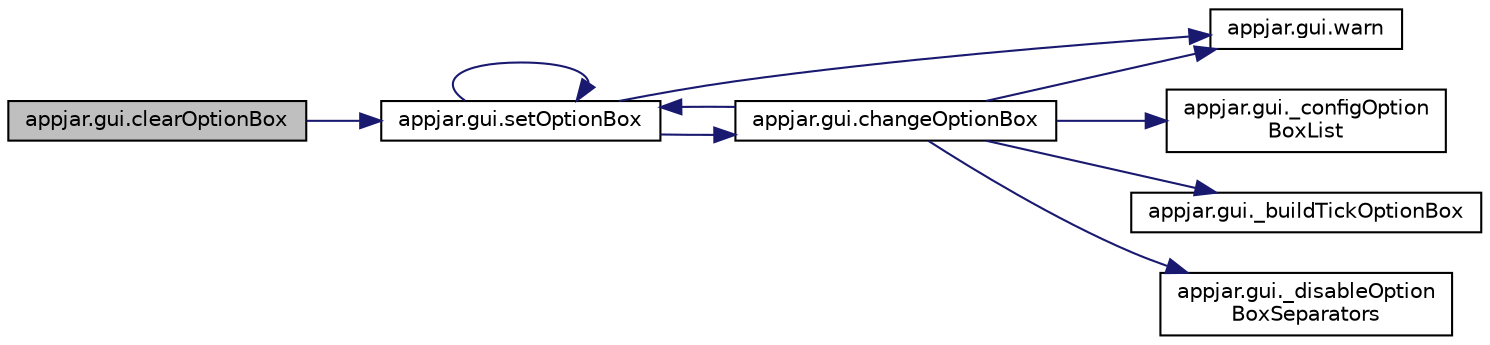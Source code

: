 digraph "appjar.gui.clearOptionBox"
{
  edge [fontname="Helvetica",fontsize="10",labelfontname="Helvetica",labelfontsize="10"];
  node [fontname="Helvetica",fontsize="10",shape=record];
  rankdir="LR";
  Node937 [label="appjar.gui.clearOptionBox",height=0.2,width=0.4,color="black", fillcolor="grey75", style="filled", fontcolor="black"];
  Node937 -> Node938 [color="midnightblue",fontsize="10",style="solid",fontname="Helvetica"];
  Node938 [label="appjar.gui.setOptionBox",height=0.2,width=0.4,color="black", fillcolor="white", style="filled",URL="$classappjar_1_1gui.html#a1265f35528c0da179bf0ef8568fdf463"];
  Node938 -> Node939 [color="midnightblue",fontsize="10",style="solid",fontname="Helvetica"];
  Node939 [label="appjar.gui.warn",height=0.2,width=0.4,color="black", fillcolor="white", style="filled",URL="$classappjar_1_1gui.html#a3ab0139430263b1913b4078cf34e7098"];
  Node938 -> Node940 [color="midnightblue",fontsize="10",style="solid",fontname="Helvetica"];
  Node940 [label="appjar.gui.changeOptionBox",height=0.2,width=0.4,color="black", fillcolor="white", style="filled",URL="$classappjar_1_1gui.html#a974171d577bb5819246fb5c15c1e4fa8"];
  Node940 -> Node941 [color="midnightblue",fontsize="10",style="solid",fontname="Helvetica"];
  Node941 [label="appjar.gui._configOption\lBoxList",height=0.2,width=0.4,color="black", fillcolor="white", style="filled",URL="$classappjar_1_1gui.html#adf8f2708fccc3dd7aabf89a51b99c84a"];
  Node940 -> Node939 [color="midnightblue",fontsize="10",style="solid",fontname="Helvetica"];
  Node940 -> Node942 [color="midnightblue",fontsize="10",style="solid",fontname="Helvetica"];
  Node942 [label="appjar.gui._buildTickOptionBox",height=0.2,width=0.4,color="black", fillcolor="white", style="filled",URL="$classappjar_1_1gui.html#a2972ad12f09ae0257127f51a7fa3b214"];
  Node940 -> Node943 [color="midnightblue",fontsize="10",style="solid",fontname="Helvetica"];
  Node943 [label="appjar.gui._disableOption\lBoxSeparators",height=0.2,width=0.4,color="black", fillcolor="white", style="filled",URL="$classappjar_1_1gui.html#a37d662a79a1c51f5a89cabec8c2600e9"];
  Node940 -> Node938 [color="midnightblue",fontsize="10",style="solid",fontname="Helvetica"];
  Node938 -> Node938 [color="midnightblue",fontsize="10",style="solid",fontname="Helvetica"];
}
